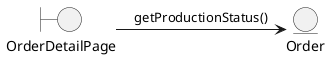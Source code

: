@startuml
boundary OrderDetailPage
entity Order

(OrderDetailPage) -> (Order): getProductionStatus()
@enduml